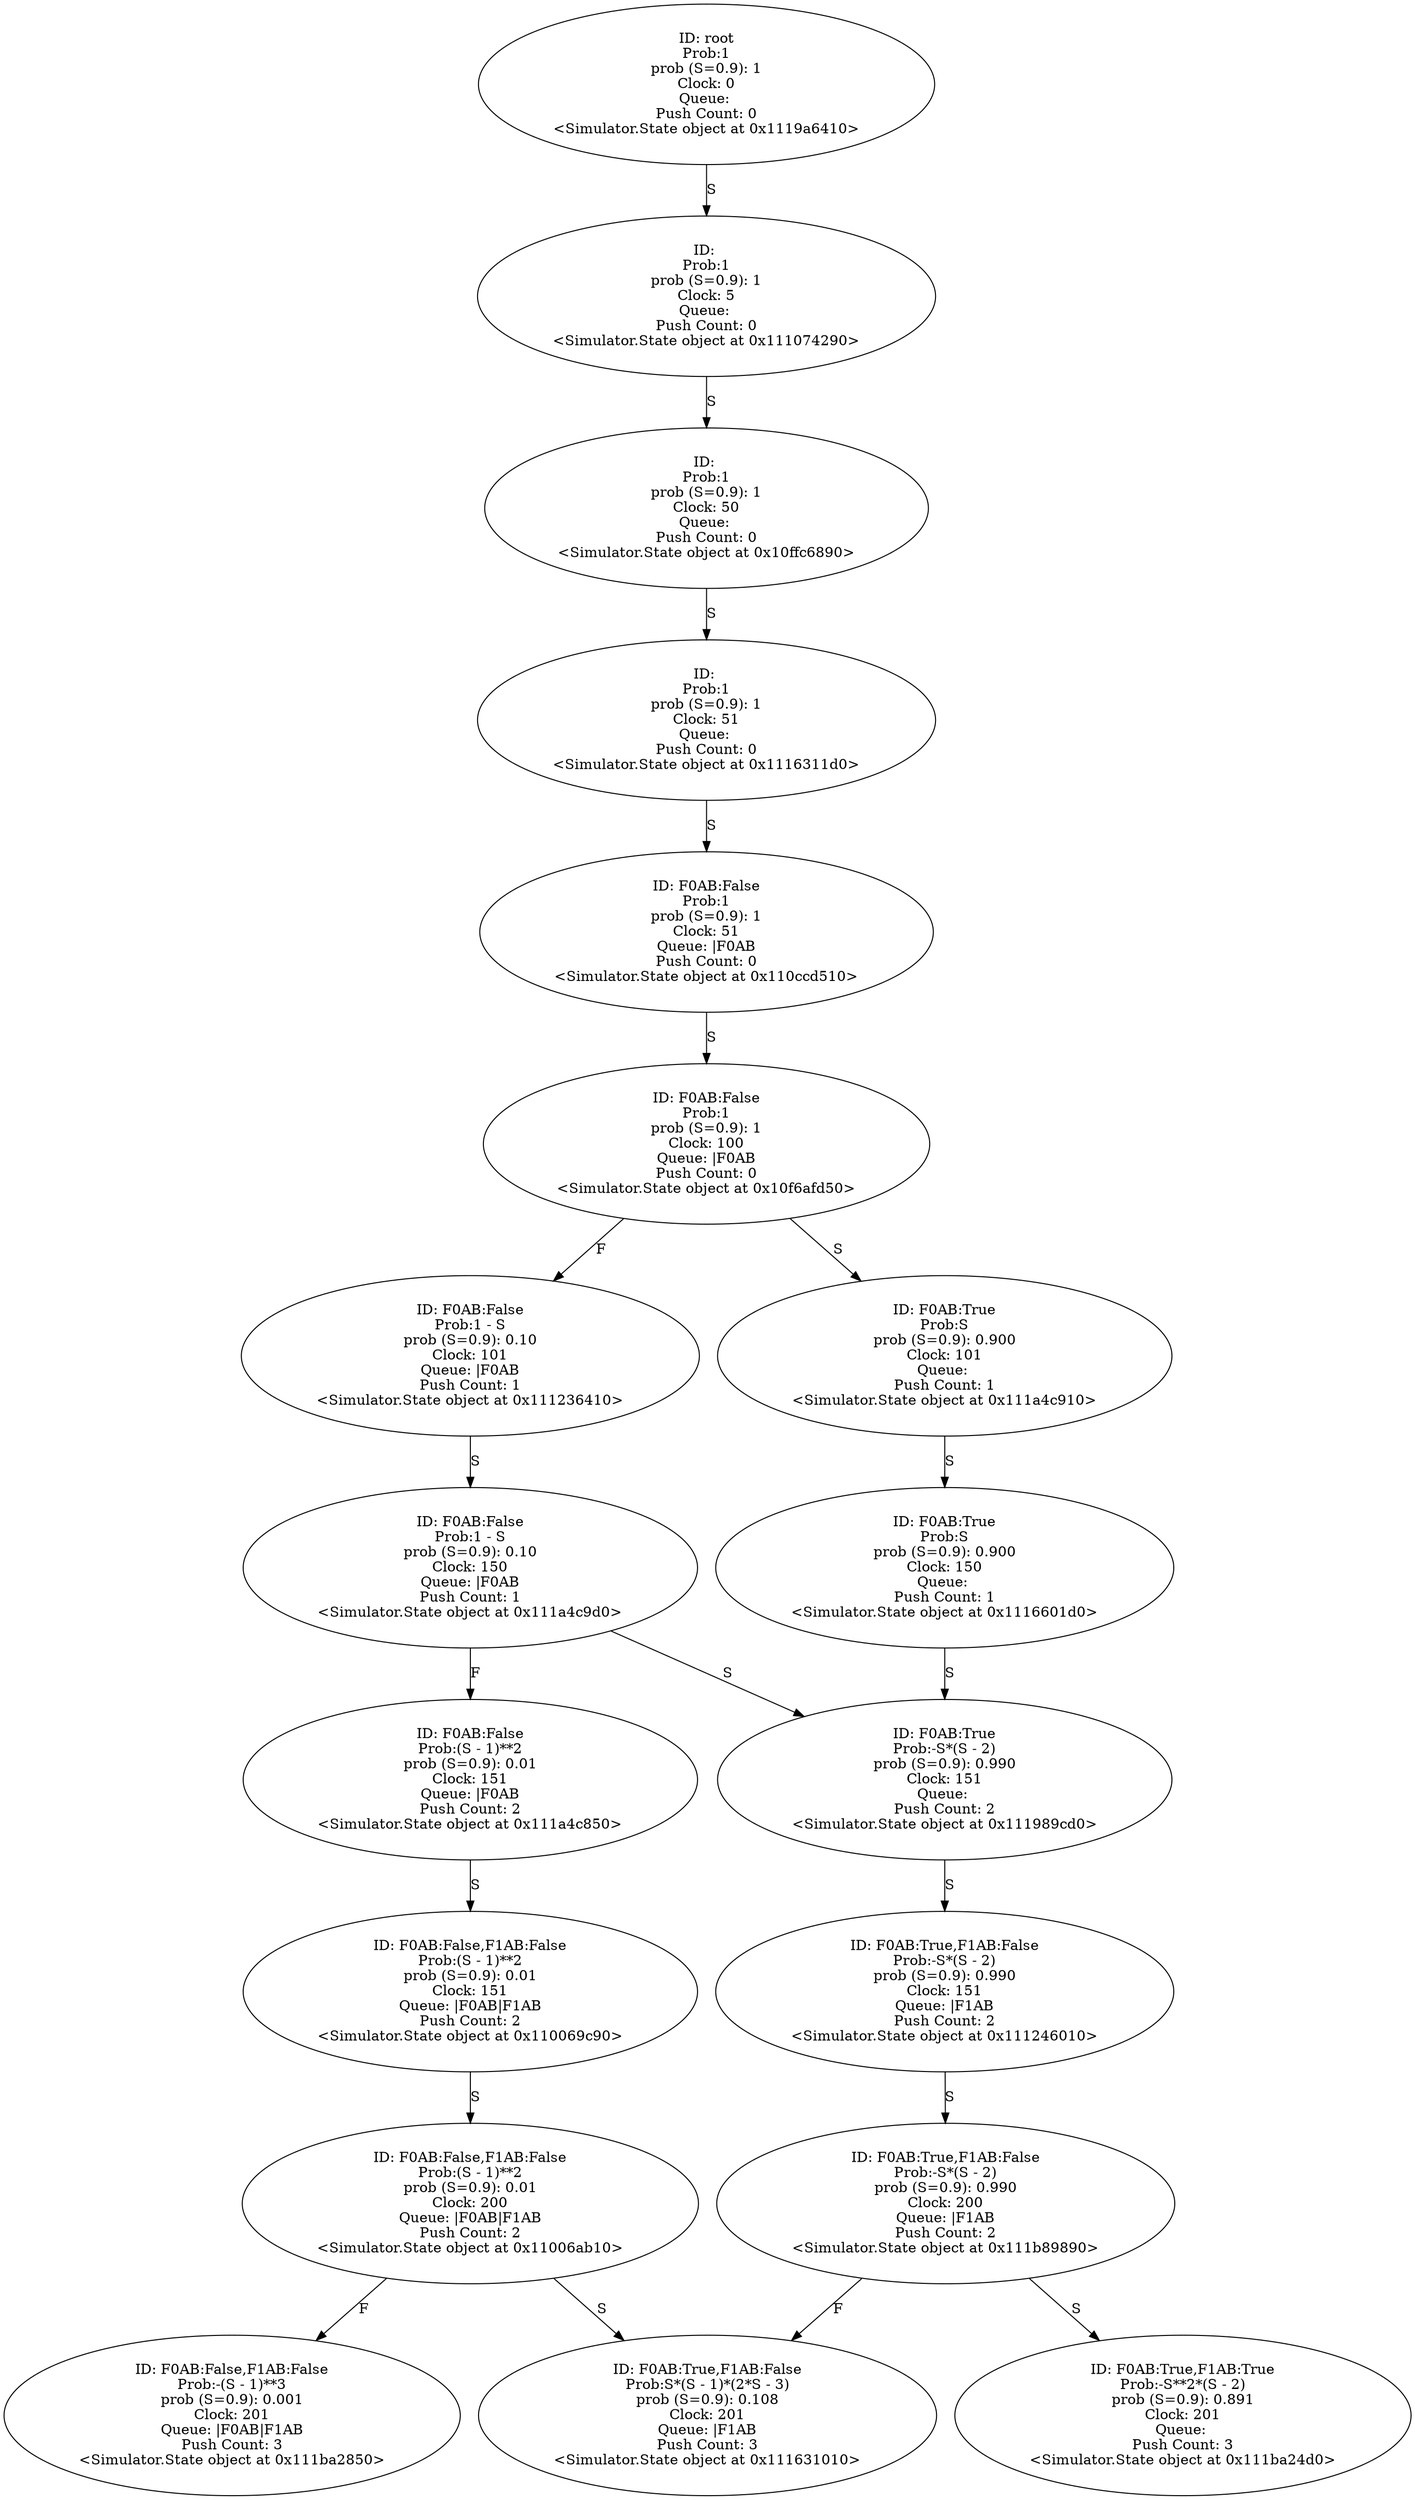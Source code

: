 digraph "./Output/./controled_frequency_S50_R100_t5_tPlus200" {
	<Simulator.State object at 0x1119a6410> [label="ID: root
Prob:1
prob (S=0.9): 1
Clock: 0
Queue: 
Push Count: 0
<Simulator.State object at 0x1119a6410>"]
	<Simulator.State object at 0x1119a6410> -> <Simulator.State object at 0x111074290> [label=S]
	<Simulator.State object at 0x111074290> [label="ID: 
Prob:1
prob (S=0.9): 1
Clock: 5
Queue: 
Push Count: 0
<Simulator.State object at 0x111074290>"]
	<Simulator.State object at 0x111074290> -> <Simulator.State object at 0x10ffc6890> [label=S]
	<Simulator.State object at 0x10ffc6890> [label="ID: 
Prob:1
prob (S=0.9): 1
Clock: 50
Queue: 
Push Count: 0
<Simulator.State object at 0x10ffc6890>"]
	<Simulator.State object at 0x10ffc6890> -> <Simulator.State object at 0x1116311d0> [label=S]
	<Simulator.State object at 0x1116311d0> [label="ID: 
Prob:1
prob (S=0.9): 1
Clock: 51
Queue: 
Push Count: 0
<Simulator.State object at 0x1116311d0>"]
	<Simulator.State object at 0x1116311d0> -> <Simulator.State object at 0x110ccd510> [label=S]
	<Simulator.State object at 0x110ccd510> [label="ID: F0AB:False
Prob:1
prob (S=0.9): 1
Clock: 51
Queue: |F0AB
Push Count: 0
<Simulator.State object at 0x110ccd510>"]
	<Simulator.State object at 0x110ccd510> -> <Simulator.State object at 0x10f6afd50> [label=S]
	<Simulator.State object at 0x10f6afd50> [label="ID: F0AB:False
Prob:1
prob (S=0.9): 1
Clock: 100
Queue: |F0AB
Push Count: 0
<Simulator.State object at 0x10f6afd50>"]
	<Simulator.State object at 0x10f6afd50> -> <Simulator.State object at 0x111236410> [label=F]
	<Simulator.State object at 0x10f6afd50> -> <Simulator.State object at 0x111a4c910> [label=S]
	<Simulator.State object at 0x111236410> [label="ID: F0AB:False
Prob:1 - S
prob (S=0.9): 0.10
Clock: 101
Queue: |F0AB
Push Count: 1
<Simulator.State object at 0x111236410>"]
	<Simulator.State object at 0x111236410> -> <Simulator.State object at 0x111a4c9d0> [label=S]
	<Simulator.State object at 0x111a4c910> [label="ID: F0AB:True
Prob:S
prob (S=0.9): 0.900
Clock: 101
Queue: 
Push Count: 1
<Simulator.State object at 0x111a4c910>"]
	<Simulator.State object at 0x111a4c910> -> <Simulator.State object at 0x1116601d0> [label=S]
	<Simulator.State object at 0x111a4c9d0> [label="ID: F0AB:False
Prob:1 - S
prob (S=0.9): 0.10
Clock: 150
Queue: |F0AB
Push Count: 1
<Simulator.State object at 0x111a4c9d0>"]
	<Simulator.State object at 0x111a4c9d0> -> <Simulator.State object at 0x111a4c850> [label=F]
	<Simulator.State object at 0x111a4c9d0> -> <Simulator.State object at 0x111989cd0> [label=S]
	<Simulator.State object at 0x1116601d0> [label="ID: F0AB:True
Prob:S
prob (S=0.9): 0.900
Clock: 150
Queue: 
Push Count: 1
<Simulator.State object at 0x1116601d0>"]
	<Simulator.State object at 0x1116601d0> -> <Simulator.State object at 0x111989cd0> [label=S]
	<Simulator.State object at 0x111a4c850> [label="ID: F0AB:False
Prob:(S - 1)**2
prob (S=0.9): 0.01
Clock: 151
Queue: |F0AB
Push Count: 2
<Simulator.State object at 0x111a4c850>"]
	<Simulator.State object at 0x111a4c850> -> <Simulator.State object at 0x110069c90> [label=S]
	<Simulator.State object at 0x111989cd0> [label="ID: F0AB:True
Prob:-S*(S - 2)
prob (S=0.9): 0.990
Clock: 151
Queue: 
Push Count: 2
<Simulator.State object at 0x111989cd0>"]
	<Simulator.State object at 0x111989cd0> -> <Simulator.State object at 0x111246010> [label=S]
	<Simulator.State object at 0x110069c90> [label="ID: F0AB:False,F1AB:False
Prob:(S - 1)**2
prob (S=0.9): 0.01
Clock: 151
Queue: |F0AB|F1AB
Push Count: 2
<Simulator.State object at 0x110069c90>"]
	<Simulator.State object at 0x110069c90> -> <Simulator.State object at 0x11006ab10> [label=S]
	<Simulator.State object at 0x111246010> [label="ID: F0AB:True,F1AB:False
Prob:-S*(S - 2)
prob (S=0.9): 0.990
Clock: 151
Queue: |F1AB
Push Count: 2
<Simulator.State object at 0x111246010>"]
	<Simulator.State object at 0x111246010> -> <Simulator.State object at 0x111b89890> [label=S]
	<Simulator.State object at 0x11006ab10> [label="ID: F0AB:False,F1AB:False
Prob:(S - 1)**2
prob (S=0.9): 0.01
Clock: 200
Queue: |F0AB|F1AB
Push Count: 2
<Simulator.State object at 0x11006ab10>"]
	<Simulator.State object at 0x11006ab10> -> <Simulator.State object at 0x111ba2850> [label=F]
	<Simulator.State object at 0x11006ab10> -> <Simulator.State object at 0x111631010> [label=S]
	<Simulator.State object at 0x111b89890> [label="ID: F0AB:True,F1AB:False
Prob:-S*(S - 2)
prob (S=0.9): 0.990
Clock: 200
Queue: |F1AB
Push Count: 2
<Simulator.State object at 0x111b89890>"]
	<Simulator.State object at 0x111b89890> -> <Simulator.State object at 0x111631010> [label=F]
	<Simulator.State object at 0x111b89890> -> <Simulator.State object at 0x111ba24d0> [label=S]
	<Simulator.State object at 0x111ba2850> [label="ID: F0AB:False,F1AB:False
Prob:-(S - 1)**3
prob (S=0.9): 0.001
Clock: 201
Queue: |F0AB|F1AB
Push Count: 3
<Simulator.State object at 0x111ba2850>"]
	<Simulator.State object at 0x111631010> [label="ID: F0AB:True,F1AB:False
Prob:S*(S - 1)*(2*S - 3)
prob (S=0.9): 0.108
Clock: 201
Queue: |F1AB
Push Count: 3
<Simulator.State object at 0x111631010>"]
	<Simulator.State object at 0x111ba24d0> [label="ID: F0AB:True,F1AB:True
Prob:-S**2*(S - 2)
prob (S=0.9): 0.891
Clock: 201
Queue: 
Push Count: 3
<Simulator.State object at 0x111ba24d0>"]
}
